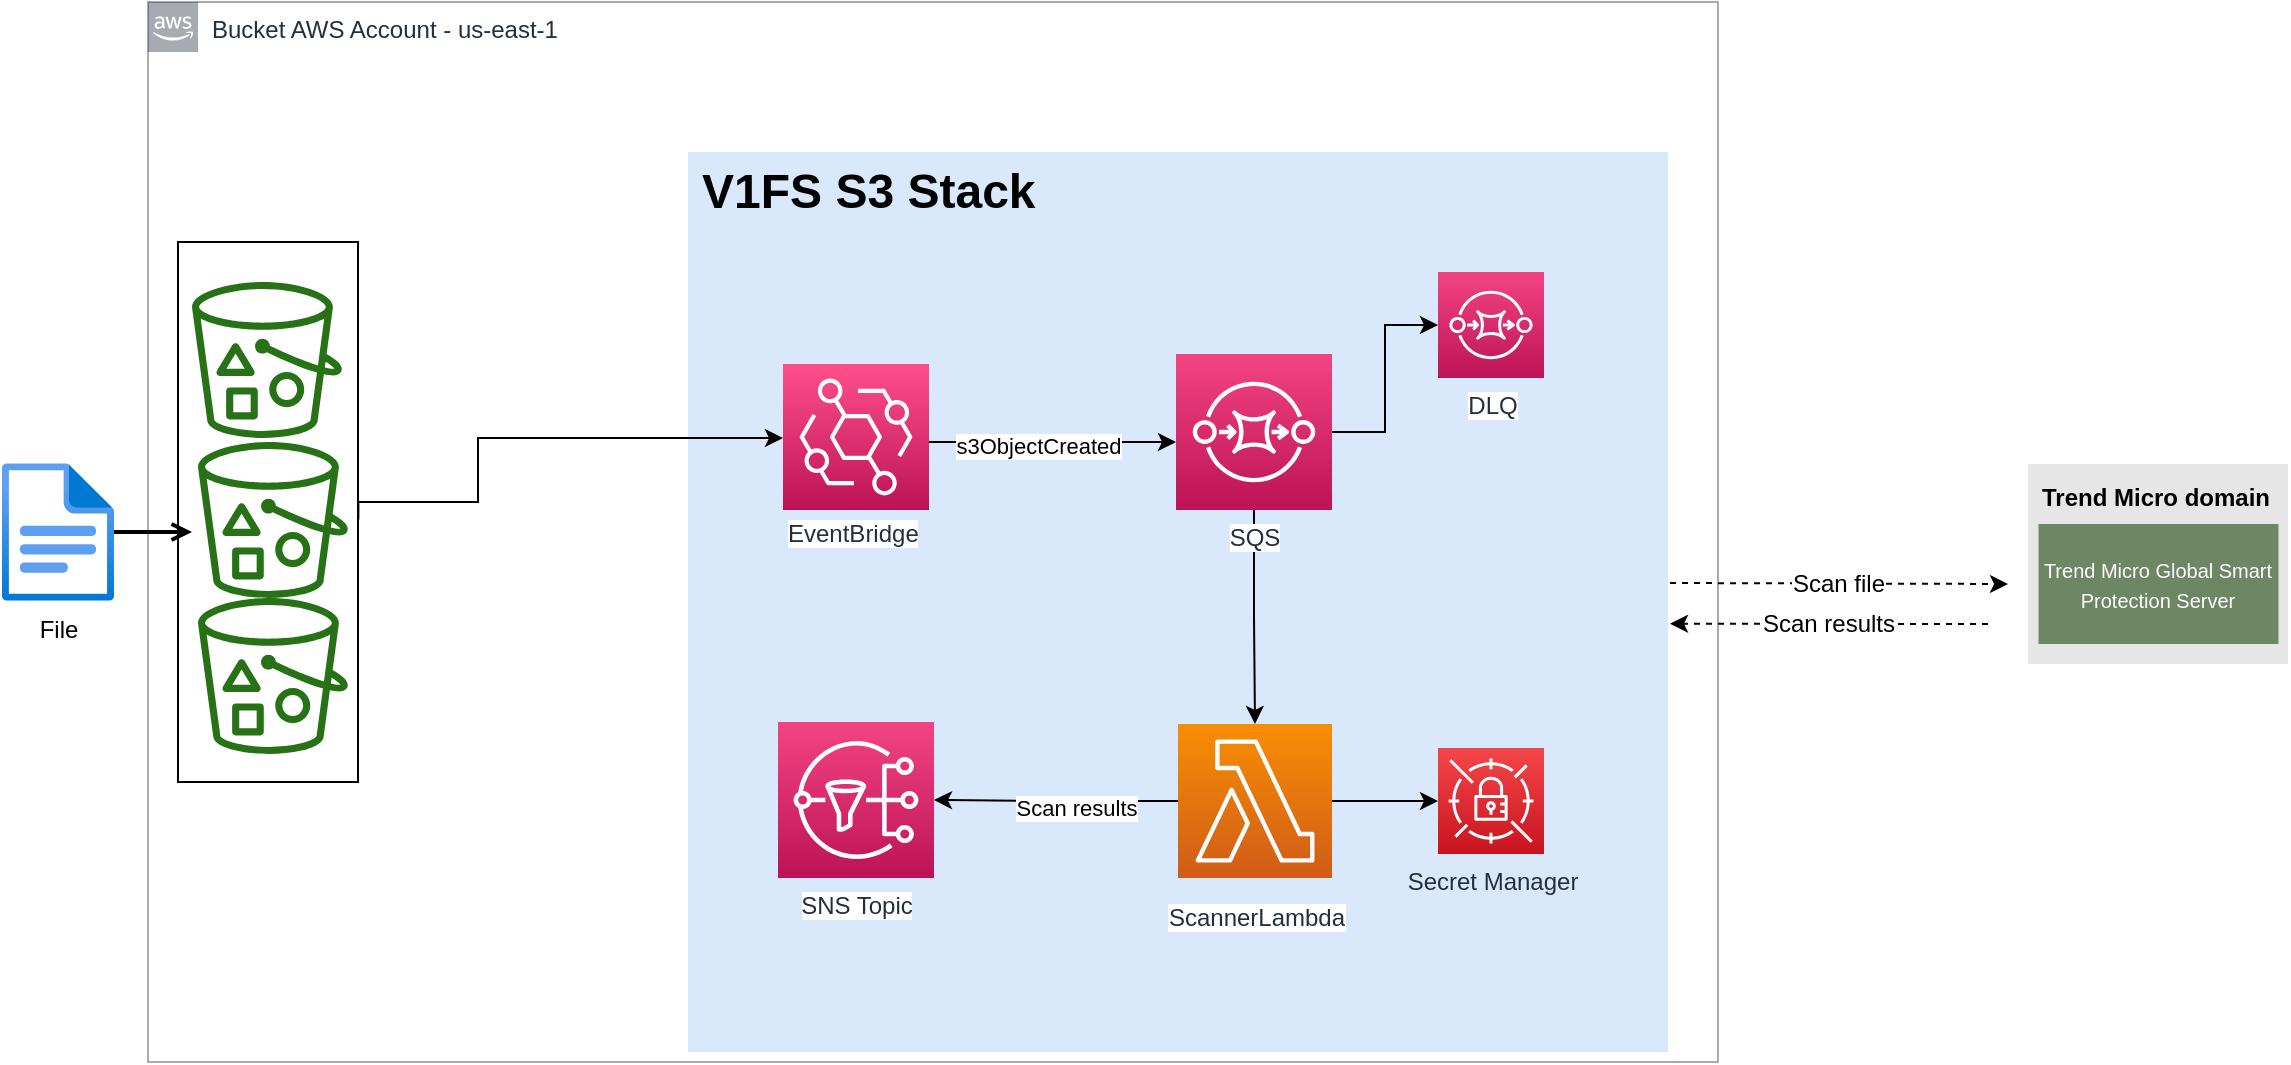 <mxfile version="21.1.2" type="device">
  <diagram id="Ht1M8jgEwFfnCIfOTk4-" name="Page-1">
    <mxGraphModel dx="1440" dy="854" grid="1" gridSize="10" guides="1" tooltips="1" connect="1" arrows="1" fold="1" page="1" pageScale="1" pageWidth="1169" pageHeight="827" math="0" shadow="0">
      <root>
        <mxCell id="0" />
        <mxCell id="1" parent="0" />
        <mxCell id="i_2gOcyAo-XeP83Zc-X9-8" value="" style="verticalLabelPosition=bottom;verticalAlign=top;html=1;shape=mxgraph.basic.rect;fillColor2=none;strokeWidth=1;size=20;indent=5;" parent="1" vertex="1">
          <mxGeometry x="100" y="190" width="90" height="270" as="geometry" />
        </mxCell>
        <mxCell id="UEzPUAAOIrF-is8g5C7q-88" value="" style="edgeStyle=orthogonalEdgeStyle;rounded=0;orthogonalLoop=1;jettySize=auto;html=1;endArrow=open;endFill=0;strokeWidth=2;" parent="1" source="SOLaATFvumEIcmYHhmR9-1" edge="1">
          <mxGeometry relative="1" as="geometry">
            <mxPoint x="64.99" y="254" as="sourcePoint" />
            <mxPoint x="106.998" y="335.034" as="targetPoint" />
          </mxGeometry>
        </mxCell>
        <mxCell id="SOLaATFvumEIcmYHhmR9-1" value="File" style="aspect=fixed;html=1;points=[];align=center;image;fontSize=12;image=img/lib/azure2/general/File.svg;" parent="1" vertex="1">
          <mxGeometry x="11.99" y="300.5" width="56.0" height="69" as="geometry" />
        </mxCell>
        <mxCell id="UEzPUAAOIrF-is8g5C7q-77" value="" style="outlineConnect=0;fontColor=#232F3E;gradientColor=none;fillColor=#277116;strokeColor=none;dashed=0;verticalLabelPosition=bottom;verticalAlign=top;align=center;html=1;fontSize=12;fontStyle=0;aspect=fixed;pointerEvents=1;shape=mxgraph.aws4.bucket_with_objects;labelBackgroundColor=#ffffff;" parent="1" vertex="1">
          <mxGeometry x="107" y="210" width="75" height="78" as="geometry" />
        </mxCell>
        <mxCell id="SOLaATFvumEIcmYHhmR9-33" value="" style="endArrow=classic;html=1;rounded=0;fontSize=12;dashed=1;" parent="1" edge="1">
          <mxGeometry width="50" height="50" relative="1" as="geometry">
            <mxPoint x="846.0" y="360.502" as="sourcePoint" />
            <mxPoint x="1015" y="361" as="targetPoint" />
          </mxGeometry>
        </mxCell>
        <mxCell id="SOLaATFvumEIcmYHhmR9-35" value="Scan file" style="edgeLabel;html=1;align=center;verticalAlign=middle;resizable=0;points=[];fontSize=12;" parent="SOLaATFvumEIcmYHhmR9-33" vertex="1" connectable="0">
          <mxGeometry x="-0.004" relative="1" as="geometry">
            <mxPoint as="offset" />
          </mxGeometry>
        </mxCell>
        <mxCell id="SOLaATFvumEIcmYHhmR9-34" value="" style="endArrow=classic;html=1;rounded=0;fontSize=12;dashed=1;" parent="1" edge="1">
          <mxGeometry width="50" height="50" relative="1" as="geometry">
            <mxPoint x="1005" y="381" as="sourcePoint" />
            <mxPoint x="846" y="380.845" as="targetPoint" />
          </mxGeometry>
        </mxCell>
        <mxCell id="SOLaATFvumEIcmYHhmR9-36" value="Scan results" style="edgeLabel;html=1;align=center;verticalAlign=middle;resizable=0;points=[];fontSize=12;" parent="SOLaATFvumEIcmYHhmR9-34" vertex="1" connectable="0">
          <mxGeometry x="0.013" relative="1" as="geometry">
            <mxPoint as="offset" />
          </mxGeometry>
        </mxCell>
        <mxCell id="SOLaATFvumEIcmYHhmR9-37" value="" style="rounded=0;whiteSpace=wrap;html=1;labelBackgroundColor=none;fontSize=12;fillColor=#E6E6E6;fontColor=#333333;strokeColor=none;" parent="1" vertex="1">
          <mxGeometry x="1025" y="301" width="130" height="100" as="geometry" />
        </mxCell>
        <mxCell id="SOLaATFvumEIcmYHhmR9-38" value="" style="endArrow=classic;html=1;rounded=0;fontSize=12;dashed=1;" parent="1" edge="1">
          <mxGeometry width="50" height="50" relative="1" as="geometry">
            <mxPoint x="1034.5" y="361" as="sourcePoint" />
            <mxPoint x="1074.5" y="361" as="targetPoint" />
          </mxGeometry>
        </mxCell>
        <mxCell id="SOLaATFvumEIcmYHhmR9-40" value="" style="endArrow=classic;html=1;rounded=0;fontSize=12;dashed=1;" parent="1" edge="1">
          <mxGeometry width="50" height="50" relative="1" as="geometry">
            <mxPoint x="1074.5" y="381" as="sourcePoint" />
            <mxPoint x="1045" y="381" as="targetPoint" />
          </mxGeometry>
        </mxCell>
        <mxCell id="SOLaATFvumEIcmYHhmR9-42" value="&lt;h6&gt;&lt;font style=&quot;font-size: 12px;&quot;&gt;Trend Micro domain&lt;/font&gt;&lt;/h6&gt;" style="text;html=1;strokeColor=none;fillColor=none;align=left;verticalAlign=middle;whiteSpace=wrap;rounded=0;labelBackgroundColor=none;fontSize=24;" parent="1" vertex="1">
          <mxGeometry x="1029.75" y="301" width="120.5" height="30" as="geometry" />
        </mxCell>
        <mxCell id="SOLaATFvumEIcmYHhmR9-43" value="&lt;font style=&quot;font-size: 10px;&quot;&gt;Trend Micro Global Smart Protection Server&lt;/font&gt;" style="rounded=0;whiteSpace=wrap;html=1;labelBackgroundColor=none;fontSize=12;fillColor=#6d8764;strokeColor=none;fontColor=#ffffff;align=center;" parent="1" vertex="1">
          <mxGeometry x="1030.25" y="331" width="120" height="60" as="geometry" />
        </mxCell>
        <mxCell id="qXlvel-bi4WhbtgMyOii-1" value="Bucket AWS Account - us-east-1" style="points=[[0,0],[0.25,0],[0.5,0],[0.75,0],[1,0],[1,0.25],[1,0.5],[1,0.75],[1,1],[0.75,1],[0.5,1],[0.25,1],[0,1],[0,0.75],[0,0.5],[0,0.25]];outlineConnect=0;gradientColor=none;html=1;whiteSpace=wrap;fontSize=12;fontStyle=0;shape=mxgraph.aws4.group;grIcon=mxgraph.aws4.group_aws_cloud_alt;strokeColor=#232F3E;fillColor=none;verticalAlign=top;align=left;spacingLeft=30;fontColor=#232F3E;dashed=0;labelBackgroundColor=#ffffff;container=1;pointerEvents=0;collapsible=0;recursiveResize=0;opacity=40;" parent="1" vertex="1">
          <mxGeometry x="85" y="70" width="785" height="530" as="geometry" />
        </mxCell>
        <mxCell id="qXlvel-bi4WhbtgMyOii-2" value="" style="rounded=0;whiteSpace=wrap;html=1;labelBackgroundColor=none;fillColor=#dae8fc;dashed=1;container=1;pointerEvents=0;collapsible=0;recursiveResize=0;strokeColor=none;" parent="qXlvel-bi4WhbtgMyOii-1" vertex="1">
          <mxGeometry x="270" y="75" width="490" height="450" as="geometry" />
        </mxCell>
        <mxCell id="qXlvel-bi4WhbtgMyOii-3" style="edgeStyle=orthogonalEdgeStyle;rounded=0;orthogonalLoop=1;jettySize=auto;html=1;" parent="qXlvel-bi4WhbtgMyOii-2" source="qXlvel-bi4WhbtgMyOii-5" target="qXlvel-bi4WhbtgMyOii-6" edge="1">
          <mxGeometry relative="1" as="geometry" />
        </mxCell>
        <mxCell id="qXlvel-bi4WhbtgMyOii-5" value="SQS" style="outlineConnect=0;fontColor=#232F3E;gradientColor=#F34482;gradientDirection=north;fillColor=#BC1356;strokeColor=#ffffff;dashed=0;verticalLabelPosition=bottom;verticalAlign=top;align=center;html=1;fontSize=12;fontStyle=0;aspect=fixed;shape=mxgraph.aws4.resourceIcon;resIcon=mxgraph.aws4.sqs;labelBackgroundColor=#ffffff;" parent="qXlvel-bi4WhbtgMyOii-2" vertex="1">
          <mxGeometry x="244" y="101" width="78" height="78" as="geometry" />
        </mxCell>
        <mxCell id="qXlvel-bi4WhbtgMyOii-6" value="ScannerLambda" style="outlineConnect=0;fontColor=#232F3E;gradientColor=#F78E04;gradientDirection=north;fillColor=#D05C17;strokeColor=#ffffff;dashed=0;verticalLabelPosition=bottom;verticalAlign=top;align=center;html=1;fontSize=12;fontStyle=0;aspect=fixed;shape=mxgraph.aws4.resourceIcon;resIcon=mxgraph.aws4.lambda;labelBackgroundColor=#ffffff;spacingTop=6;" parent="qXlvel-bi4WhbtgMyOii-2" vertex="1">
          <mxGeometry x="245" y="286" width="77" height="77" as="geometry" />
        </mxCell>
        <mxCell id="qXlvel-bi4WhbtgMyOii-8" value="&lt;h4&gt;V1FS S3 Stack&lt;/h4&gt;" style="text;html=1;strokeColor=none;fillColor=none;align=left;verticalAlign=middle;whiteSpace=wrap;rounded=0;labelBackgroundColor=none;fontSize=24;" parent="qXlvel-bi4WhbtgMyOii-2" vertex="1">
          <mxGeometry x="5" y="5" width="240" height="30" as="geometry" />
        </mxCell>
        <mxCell id="qXlvel-bi4WhbtgMyOii-9" value="SNS Topic" style="outlineConnect=0;fontColor=#232F3E;gradientColor=#F34482;gradientDirection=north;fillColor=#BC1356;strokeColor=#ffffff;dashed=0;verticalLabelPosition=bottom;verticalAlign=top;align=center;html=1;fontSize=12;fontStyle=0;aspect=fixed;shape=mxgraph.aws4.resourceIcon;resIcon=mxgraph.aws4.sns;labelBackgroundColor=#ffffff;" parent="qXlvel-bi4WhbtgMyOii-2" vertex="1">
          <mxGeometry x="45" y="285" width="78" height="78" as="geometry" />
        </mxCell>
        <mxCell id="qXlvel-bi4WhbtgMyOii-11" style="edgeStyle=orthogonalEdgeStyle;rounded=0;orthogonalLoop=1;jettySize=auto;html=1;" parent="qXlvel-bi4WhbtgMyOii-2" source="qXlvel-bi4WhbtgMyOii-6" target="qXlvel-bi4WhbtgMyOii-9" edge="1">
          <mxGeometry relative="1" as="geometry">
            <mxPoint x="215" y="378" as="sourcePoint" />
            <mxPoint x="215" y="501" as="targetPoint" />
          </mxGeometry>
        </mxCell>
        <mxCell id="qXlvel-bi4WhbtgMyOii-12" value="Scan results" style="edgeLabel;html=1;align=center;verticalAlign=middle;resizable=0;points=[];" parent="qXlvel-bi4WhbtgMyOii-11" vertex="1" connectable="0">
          <mxGeometry x="-0.157" y="3" relative="1" as="geometry">
            <mxPoint as="offset" />
          </mxGeometry>
        </mxCell>
        <mxCell id="qXlvel-bi4WhbtgMyOii-14" value="" style="sketch=0;points=[[0,0,0],[0.25,0,0],[0.5,0,0],[0.75,0,0],[1,0,0],[0,1,0],[0.25,1,0],[0.5,1,0],[0.75,1,0],[1,1,0],[0,0.25,0],[0,0.5,0],[0,0.75,0],[1,0.25,0],[1,0.5,0],[1,0.75,0]];outlineConnect=0;fontColor=#232F3E;gradientColor=#FF4F8B;gradientDirection=north;fillColor=#BC1356;strokeColor=#ffffff;dashed=0;verticalLabelPosition=bottom;verticalAlign=top;align=center;html=1;fontSize=12;fontStyle=0;aspect=fixed;shape=mxgraph.aws4.resourceIcon;resIcon=mxgraph.aws4.eventbridge;" parent="qXlvel-bi4WhbtgMyOii-2" vertex="1">
          <mxGeometry x="47.5" y="106" width="73" height="73" as="geometry" />
        </mxCell>
        <mxCell id="qXlvel-bi4WhbtgMyOii-15" style="edgeStyle=orthogonalEdgeStyle;rounded=0;orthogonalLoop=1;jettySize=auto;html=1;" parent="qXlvel-bi4WhbtgMyOii-2" source="qXlvel-bi4WhbtgMyOii-14" target="qXlvel-bi4WhbtgMyOii-5" edge="1">
          <mxGeometry relative="1" as="geometry">
            <mxPoint x="202" y="153.494" as="sourcePoint" />
            <mxPoint x="135" y="144" as="targetPoint" />
            <Array as="points">
              <mxPoint x="135" y="145" />
              <mxPoint x="135" y="145" />
            </Array>
          </mxGeometry>
        </mxCell>
        <mxCell id="9Sry7bMXCBuVQDnMyCVN-1" value="s3ObjectCreated" style="edgeLabel;html=1;align=center;verticalAlign=middle;resizable=0;points=[];" parent="qXlvel-bi4WhbtgMyOii-15" vertex="1" connectable="0">
          <mxGeometry x="-0.129" y="-2" relative="1" as="geometry">
            <mxPoint as="offset" />
          </mxGeometry>
        </mxCell>
        <mxCell id="qXlvel-bi4WhbtgMyOii-16" value="&lt;span style=&quot;color: rgb(35, 47, 62); font-family: Helvetica; font-size: 12px; font-style: normal; font-variant-ligatures: normal; font-variant-caps: normal; font-weight: 400; letter-spacing: normal; orphans: 2; text-align: center; text-indent: 0px; text-transform: none; widows: 2; word-spacing: 0px; -webkit-text-stroke-width: 0px; background-color: rgb(255, 255, 255); text-decoration-thickness: initial; text-decoration-style: initial; text-decoration-color: initial; float: none; display: inline !important;&quot;&gt;EventBridge&lt;/span&gt;" style="text;whiteSpace=wrap;html=1;fontSize=9;" parent="qXlvel-bi4WhbtgMyOii-2" vertex="1">
          <mxGeometry x="47.5" y="177" width="70" height="23" as="geometry" />
        </mxCell>
        <mxCell id="9Sry7bMXCBuVQDnMyCVN-2" value="Secret Manager" style="sketch=0;points=[[0,0,0],[0.25,0,0],[0.5,0,0],[0.75,0,0],[1,0,0],[0,1,0],[0.25,1,0],[0.5,1,0],[0.75,1,0],[1,1,0],[0,0.25,0],[0,0.5,0],[0,0.75,0],[1,0.25,0],[1,0.5,0],[1,0.75,0]];outlineConnect=0;fontColor=#232F3E;gradientColor=#F54749;gradientDirection=north;fillColor=#C7131F;strokeColor=#ffffff;dashed=0;verticalLabelPosition=bottom;verticalAlign=top;align=center;html=1;fontSize=12;fontStyle=0;aspect=fixed;shape=mxgraph.aws4.resourceIcon;resIcon=mxgraph.aws4.secrets_manager;" parent="qXlvel-bi4WhbtgMyOii-2" vertex="1">
          <mxGeometry x="375" y="298" width="53" height="53" as="geometry" />
        </mxCell>
        <mxCell id="9Sry7bMXCBuVQDnMyCVN-3" style="edgeStyle=orthogonalEdgeStyle;rounded=0;orthogonalLoop=1;jettySize=auto;html=1;entryX=0;entryY=0.5;entryDx=0;entryDy=0;entryPerimeter=0;" parent="qXlvel-bi4WhbtgMyOii-2" source="qXlvel-bi4WhbtgMyOii-6" target="9Sry7bMXCBuVQDnMyCVN-2" edge="1">
          <mxGeometry relative="1" as="geometry">
            <mxPoint x="293" y="189" as="sourcePoint" />
            <mxPoint x="294" y="296" as="targetPoint" />
            <Array as="points">
              <mxPoint x="354" y="325" />
              <mxPoint x="375" y="325" />
            </Array>
          </mxGeometry>
        </mxCell>
        <mxCell id="ka8CWH6AFe9dk7vhZ9aJ-1" value="DLQ" style="outlineConnect=0;fontColor=#232F3E;gradientColor=#F34482;gradientDirection=north;fillColor=#BC1356;strokeColor=#ffffff;dashed=0;verticalLabelPosition=bottom;verticalAlign=top;align=center;html=1;fontSize=12;fontStyle=0;aspect=fixed;shape=mxgraph.aws4.resourceIcon;resIcon=mxgraph.aws4.sqs;labelBackgroundColor=#ffffff;" parent="qXlvel-bi4WhbtgMyOii-2" vertex="1">
          <mxGeometry x="375" y="60" width="53" height="53" as="geometry" />
        </mxCell>
        <mxCell id="ka8CWH6AFe9dk7vhZ9aJ-4" style="edgeStyle=orthogonalEdgeStyle;rounded=0;orthogonalLoop=1;jettySize=auto;html=1;" parent="qXlvel-bi4WhbtgMyOii-2" source="qXlvel-bi4WhbtgMyOii-5" target="ka8CWH6AFe9dk7vhZ9aJ-1" edge="1">
          <mxGeometry relative="1" as="geometry">
            <mxPoint x="293" y="189" as="sourcePoint" />
            <mxPoint x="294" y="296" as="targetPoint" />
          </mxGeometry>
        </mxCell>
        <mxCell id="i_2gOcyAo-XeP83Zc-X9-2" value="" style="outlineConnect=0;fontColor=#232F3E;gradientColor=none;fillColor=#277116;strokeColor=none;dashed=0;verticalLabelPosition=bottom;verticalAlign=top;align=center;html=1;fontSize=12;fontStyle=0;aspect=fixed;pointerEvents=1;shape=mxgraph.aws4.bucket_with_objects;labelBackgroundColor=#ffffff;" parent="qXlvel-bi4WhbtgMyOii-1" vertex="1">
          <mxGeometry x="25" y="220" width="75" height="78" as="geometry" />
        </mxCell>
        <mxCell id="i_2gOcyAo-XeP83Zc-X9-3" value="" style="outlineConnect=0;fontColor=#232F3E;gradientColor=none;fillColor=#277116;strokeColor=none;dashed=0;verticalLabelPosition=bottom;verticalAlign=top;align=center;html=1;fontSize=12;fontStyle=0;aspect=fixed;pointerEvents=1;shape=mxgraph.aws4.bucket_with_objects;labelBackgroundColor=#ffffff;" parent="qXlvel-bi4WhbtgMyOii-1" vertex="1">
          <mxGeometry x="25" y="298" width="75" height="78" as="geometry" />
        </mxCell>
        <mxCell id="i_2gOcyAo-XeP83Zc-X9-9" style="edgeStyle=orthogonalEdgeStyle;rounded=0;orthogonalLoop=1;jettySize=auto;html=1;entryX=0;entryY=0.5;entryDx=0;entryDy=0;entryPerimeter=0;exitX=1.002;exitY=0.514;exitDx=0;exitDy=0;exitPerimeter=0;" parent="1" source="i_2gOcyAo-XeP83Zc-X9-8" target="qXlvel-bi4WhbtgMyOii-14" edge="1">
          <mxGeometry relative="1" as="geometry">
            <mxPoint x="466.5" y="490" as="sourcePoint" />
            <mxPoint x="158" y="460" as="targetPoint" />
            <Array as="points">
              <mxPoint x="190" y="320" />
              <mxPoint x="250" y="320" />
              <mxPoint x="250" y="288" />
              <mxPoint x="402" y="288" />
            </Array>
          </mxGeometry>
        </mxCell>
      </root>
    </mxGraphModel>
  </diagram>
</mxfile>
